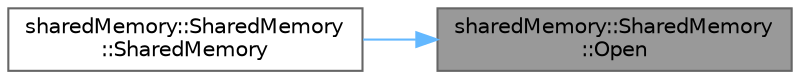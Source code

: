 digraph "sharedMemory::SharedMemory::Open"
{
 // LATEX_PDF_SIZE
  bgcolor="transparent";
  edge [fontname=Helvetica,fontsize=10,labelfontname=Helvetica,labelfontsize=10];
  node [fontname=Helvetica,fontsize=10,shape=box,height=0.2,width=0.4];
  rankdir="RL";
  Node1 [id="Node000001",label="sharedMemory::SharedMemory\l::Open",height=0.2,width=0.4,color="gray40", fillcolor="grey60", style="filled", fontcolor="black",tooltip="공유 메모리를 여는 메서드입니다."];
  Node1 -> Node2 [id="edge1_Node000001_Node000002",dir="back",color="steelblue1",style="solid",tooltip=" "];
  Node2 [id="Node000002",label="sharedMemory::SharedMemory\l::SharedMemory",height=0.2,width=0.4,color="grey40", fillcolor="white", style="filled",URL="$a00129.html#a4daef225a5338978342d1b40f8223a43",tooltip="SharedMemory 클래스의 생성자입니다."];
}
